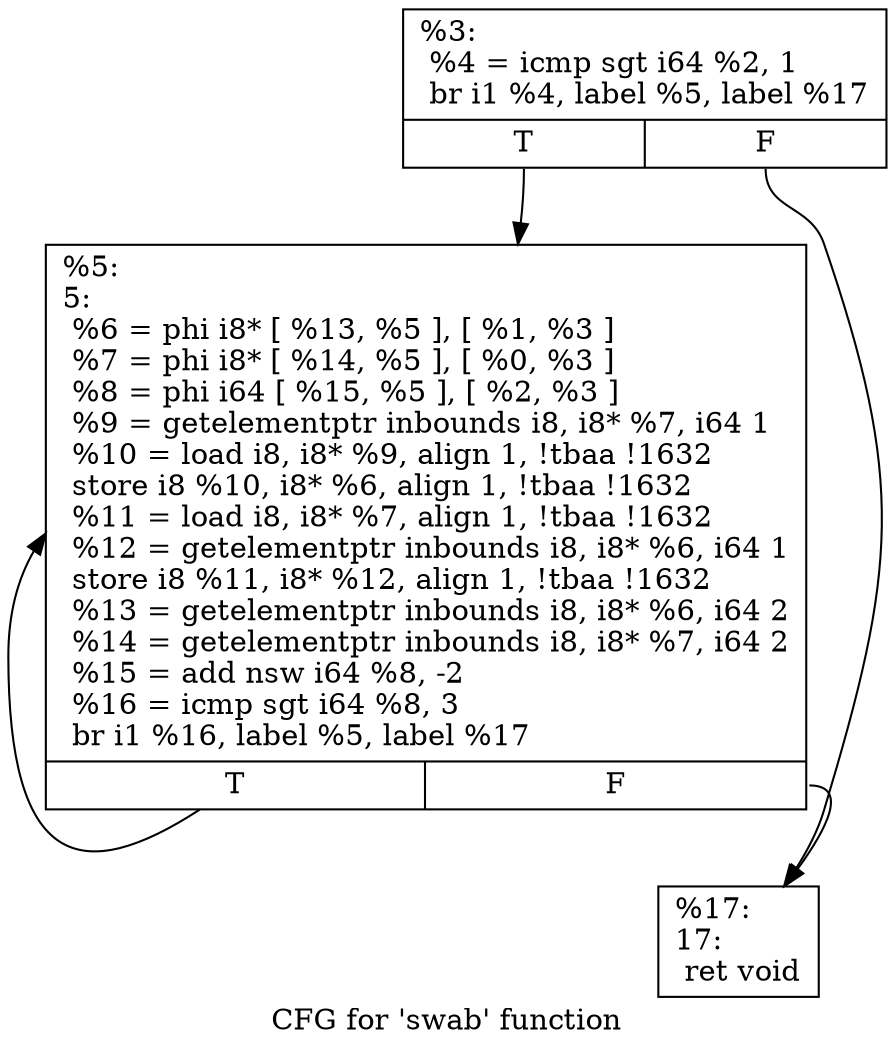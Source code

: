 digraph "CFG for 'swab' function" {
	label="CFG for 'swab' function";

	Node0x1e974f0 [shape=record,label="{%3:\l  %4 = icmp sgt i64 %2, 1\l  br i1 %4, label %5, label %17\l|{<s0>T|<s1>F}}"];
	Node0x1e974f0:s0 -> Node0x1e975c0;
	Node0x1e974f0:s1 -> Node0x1e97610;
	Node0x1e975c0 [shape=record,label="{%5:\l5:                                                \l  %6 = phi i8* [ %13, %5 ], [ %1, %3 ]\l  %7 = phi i8* [ %14, %5 ], [ %0, %3 ]\l  %8 = phi i64 [ %15, %5 ], [ %2, %3 ]\l  %9 = getelementptr inbounds i8, i8* %7, i64 1\l  %10 = load i8, i8* %9, align 1, !tbaa !1632\l  store i8 %10, i8* %6, align 1, !tbaa !1632\l  %11 = load i8, i8* %7, align 1, !tbaa !1632\l  %12 = getelementptr inbounds i8, i8* %6, i64 1\l  store i8 %11, i8* %12, align 1, !tbaa !1632\l  %13 = getelementptr inbounds i8, i8* %6, i64 2\l  %14 = getelementptr inbounds i8, i8* %7, i64 2\l  %15 = add nsw i64 %8, -2\l  %16 = icmp sgt i64 %8, 3\l  br i1 %16, label %5, label %17\l|{<s0>T|<s1>F}}"];
	Node0x1e975c0:s0 -> Node0x1e975c0;
	Node0x1e975c0:s1 -> Node0x1e97610;
	Node0x1e97610 [shape=record,label="{%17:\l17:                                               \l  ret void\l}"];
}
